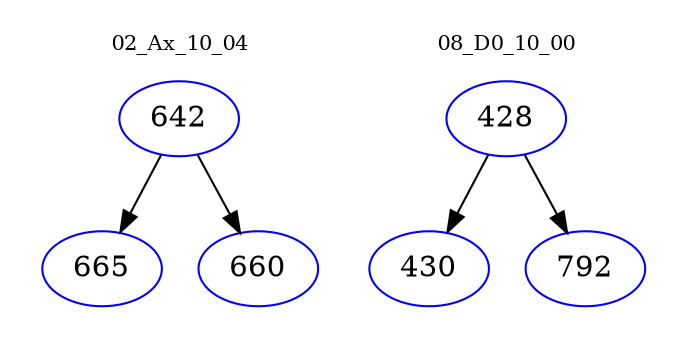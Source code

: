digraph{
subgraph cluster_0 {
color = white
label = "02_Ax_10_04";
fontsize=10;
T0_642 [label="642", color="blue"]
T0_642 -> T0_665 [color="black"]
T0_665 [label="665", color="blue"]
T0_642 -> T0_660 [color="black"]
T0_660 [label="660", color="blue"]
}
subgraph cluster_1 {
color = white
label = "08_D0_10_00";
fontsize=10;
T1_428 [label="428", color="blue"]
T1_428 -> T1_430 [color="black"]
T1_430 [label="430", color="blue"]
T1_428 -> T1_792 [color="black"]
T1_792 [label="792", color="blue"]
}
}
